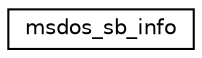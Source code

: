 digraph "Graphical Class Hierarchy"
{
 // LATEX_PDF_SIZE
  edge [fontname="Helvetica",fontsize="10",labelfontname="Helvetica",labelfontsize="10"];
  node [fontname="Helvetica",fontsize="10",shape=record];
  rankdir="LR";
  Node0 [label="msdos_sb_info",height=0.2,width=0.4,color="black", fillcolor="white", style="filled",URL="$structmsdos__sb__info.html",tooltip=" "];
}
